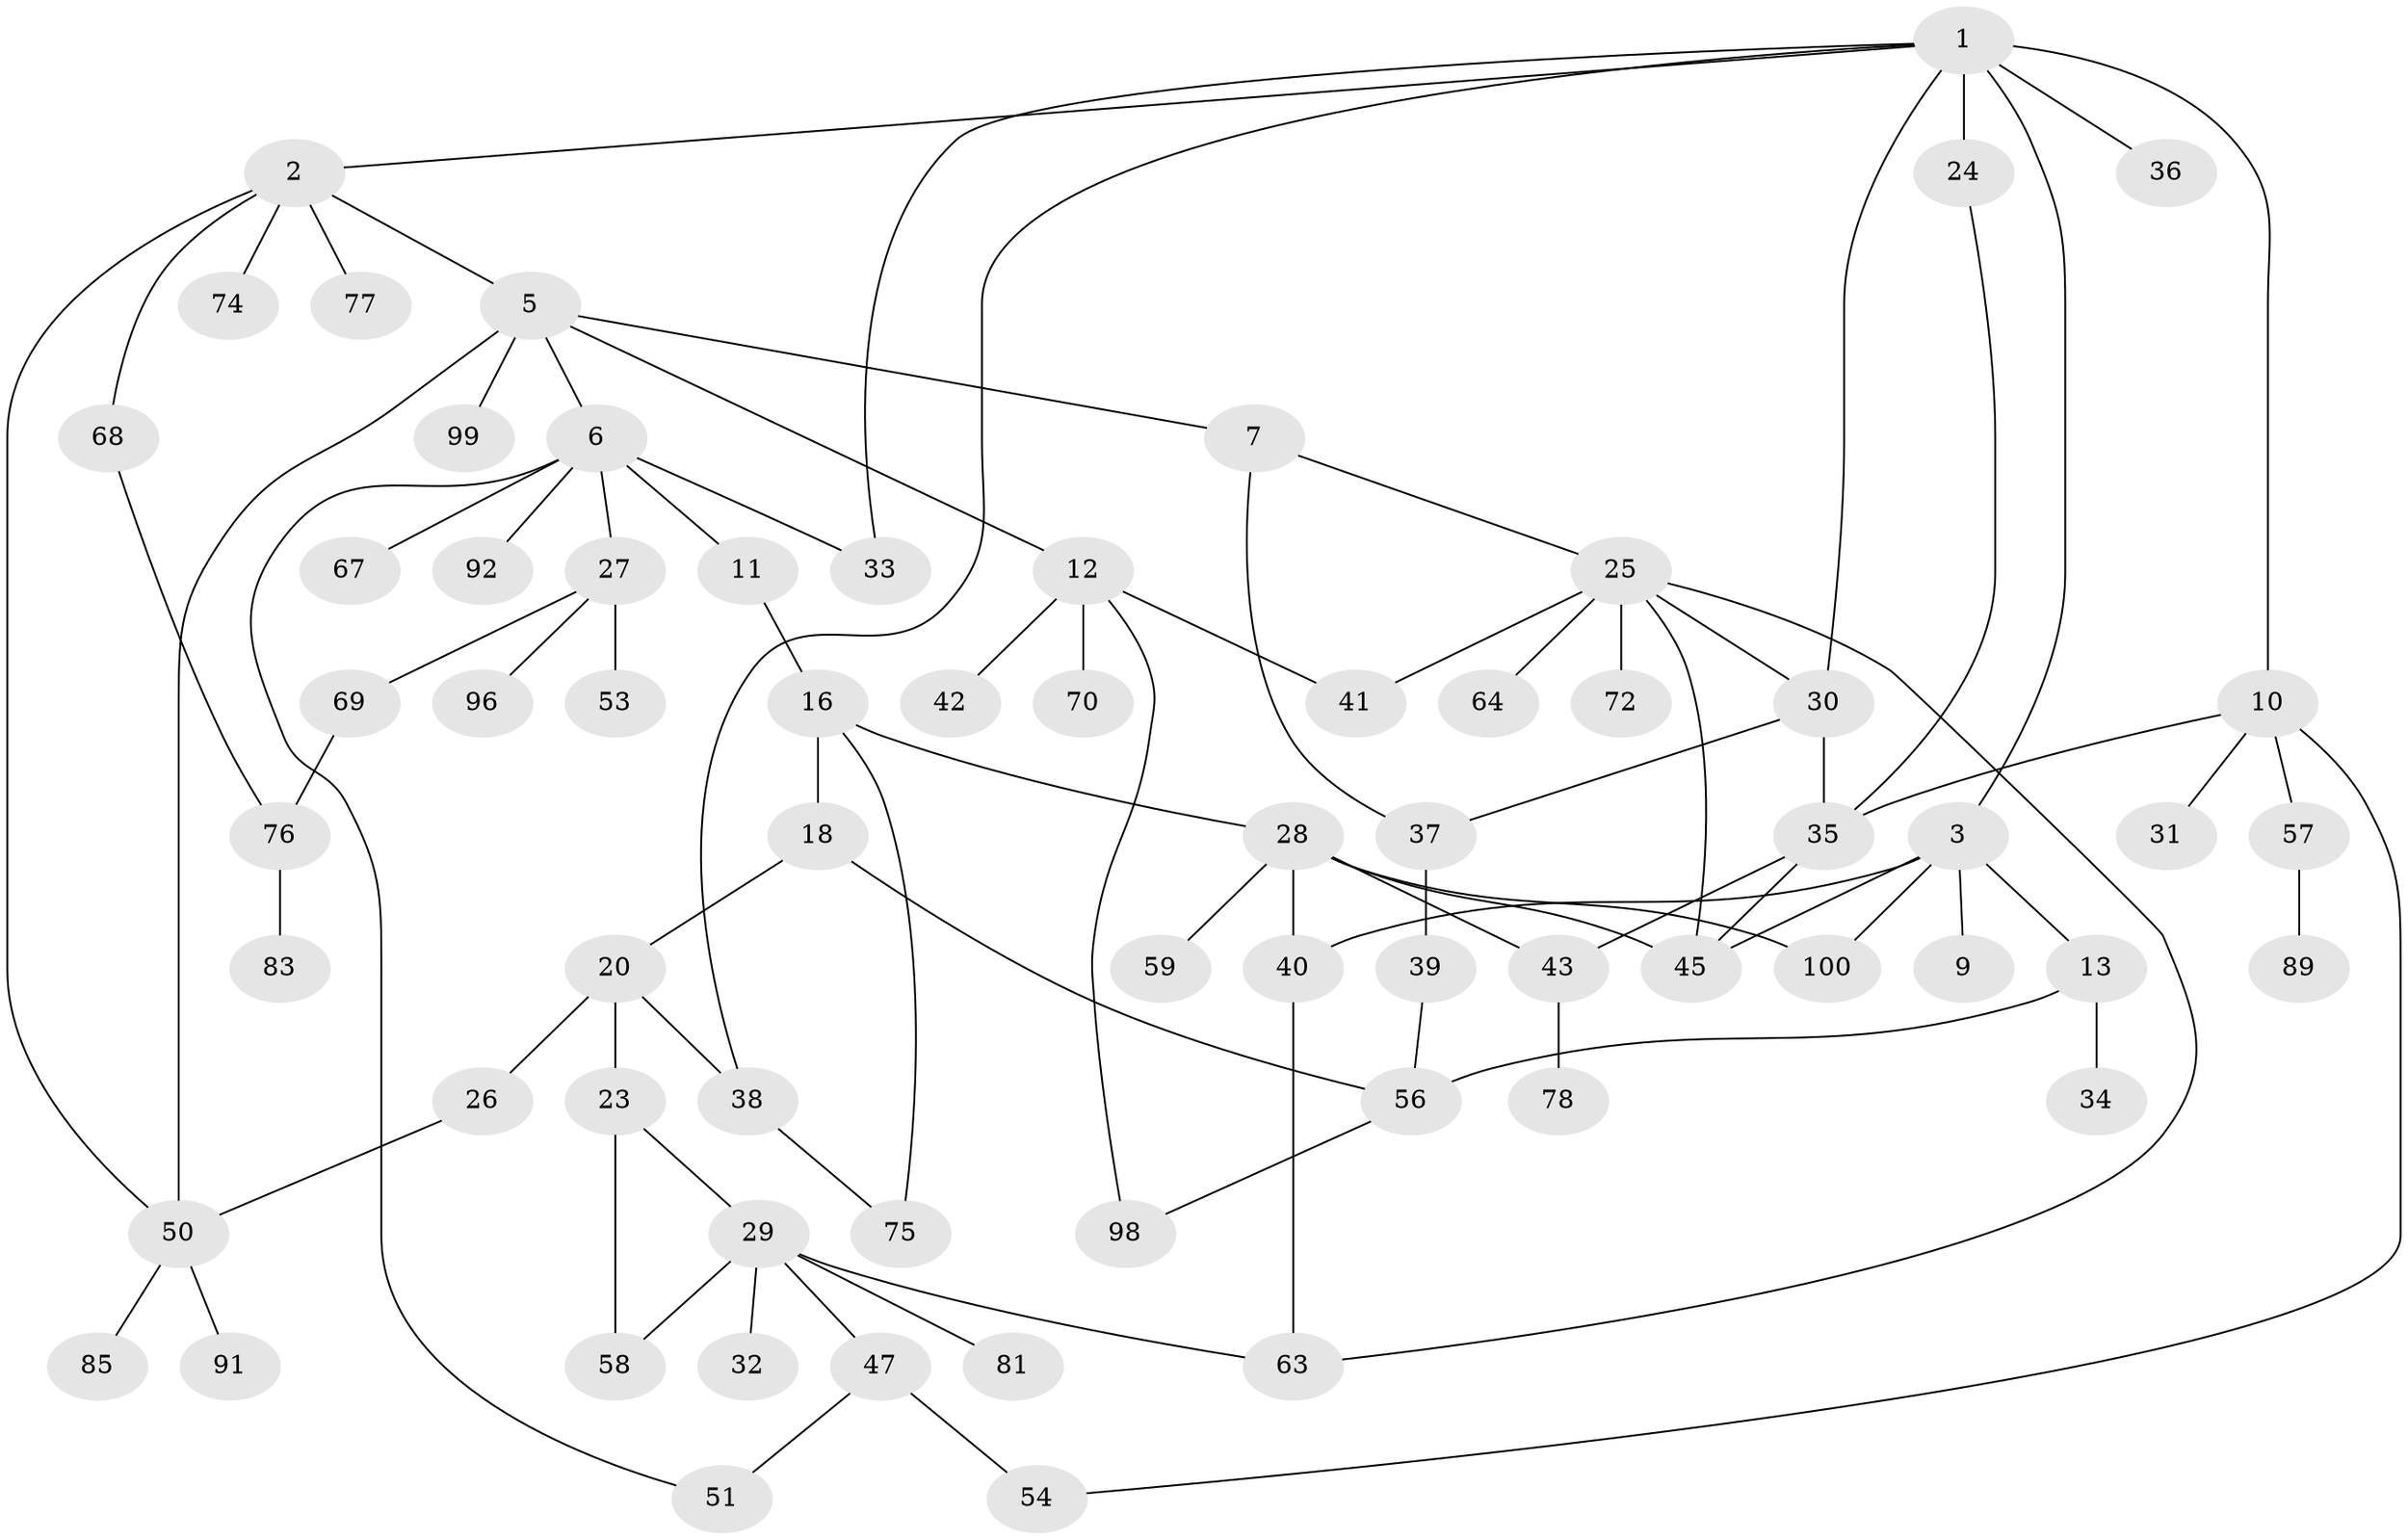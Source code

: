 // original degree distribution, {6: 0.05, 5: 0.07, 3: 0.21, 7: 0.01, 1: 0.31, 4: 0.07, 2: 0.28}
// Generated by graph-tools (version 1.1) at 2025/11/02/21/25 10:11:06]
// undirected, 67 vertices, 91 edges
graph export_dot {
graph [start="1"]
  node [color=gray90,style=filled];
  1 [super="+4"];
  2 [super="+15"];
  3 [super="+8"];
  5 [super="+46"];
  6 [super="+17"];
  7 [super="+22"];
  9;
  10 [super="+14"];
  11 [super="+86"];
  12 [super="+21"];
  13 [super="+82"];
  16 [super="+19"];
  18 [super="+71"];
  20 [super="+66"];
  23;
  24;
  25 [super="+79"];
  26;
  27 [super="+61"];
  28 [super="+44"];
  29 [super="+49"];
  30 [super="+55"];
  31 [super="+90"];
  32;
  33 [super="+48"];
  34;
  35 [super="+93"];
  36 [super="+73"];
  37;
  38;
  39 [super="+80"];
  40;
  41 [super="+62"];
  42 [super="+60"];
  43;
  45 [super="+84"];
  47 [super="+95"];
  50 [super="+52"];
  51;
  53;
  54 [super="+65"];
  56;
  57;
  58;
  59 [super="+87"];
  63 [super="+88"];
  64;
  67;
  68;
  69;
  70;
  72;
  74;
  75 [super="+97"];
  76 [super="+94"];
  77;
  78;
  81;
  83;
  85;
  89;
  91;
  92;
  96;
  98;
  99;
  100;
  1 -- 2;
  1 -- 3;
  1 -- 10;
  1 -- 36 [weight=2];
  1 -- 38;
  1 -- 24;
  1 -- 30;
  1 -- 33;
  2 -- 5;
  2 -- 68;
  2 -- 77;
  2 -- 74;
  2 -- 50;
  3 -- 100;
  3 -- 13;
  3 -- 40;
  3 -- 9;
  3 -- 45;
  5 -- 6;
  5 -- 7;
  5 -- 12;
  5 -- 50;
  5 -- 99;
  6 -- 11;
  6 -- 33;
  6 -- 51;
  6 -- 67;
  6 -- 92;
  6 -- 27;
  7 -- 25;
  7 -- 37;
  10 -- 31;
  10 -- 57;
  10 -- 35;
  10 -- 54;
  11 -- 16;
  12 -- 41;
  12 -- 42;
  12 -- 70;
  12 -- 98;
  13 -- 34;
  13 -- 56;
  16 -- 18;
  16 -- 28;
  16 -- 75;
  18 -- 20;
  18 -- 56;
  20 -- 23;
  20 -- 26;
  20 -- 38;
  23 -- 29;
  23 -- 58;
  24 -- 35;
  25 -- 63;
  25 -- 64;
  25 -- 72;
  25 -- 41;
  25 -- 45;
  25 -- 30;
  26 -- 50;
  27 -- 53;
  27 -- 96;
  27 -- 69;
  28 -- 43;
  28 -- 59;
  28 -- 100;
  28 -- 40;
  28 -- 45;
  29 -- 32;
  29 -- 47;
  29 -- 58;
  29 -- 81;
  29 -- 63;
  30 -- 35;
  30 -- 37;
  35 -- 43;
  35 -- 45;
  37 -- 39;
  38 -- 75;
  39 -- 56;
  40 -- 63;
  43 -- 78;
  47 -- 51;
  47 -- 54;
  50 -- 85;
  50 -- 91;
  56 -- 98;
  57 -- 89;
  68 -- 76;
  69 -- 76;
  76 -- 83;
}
